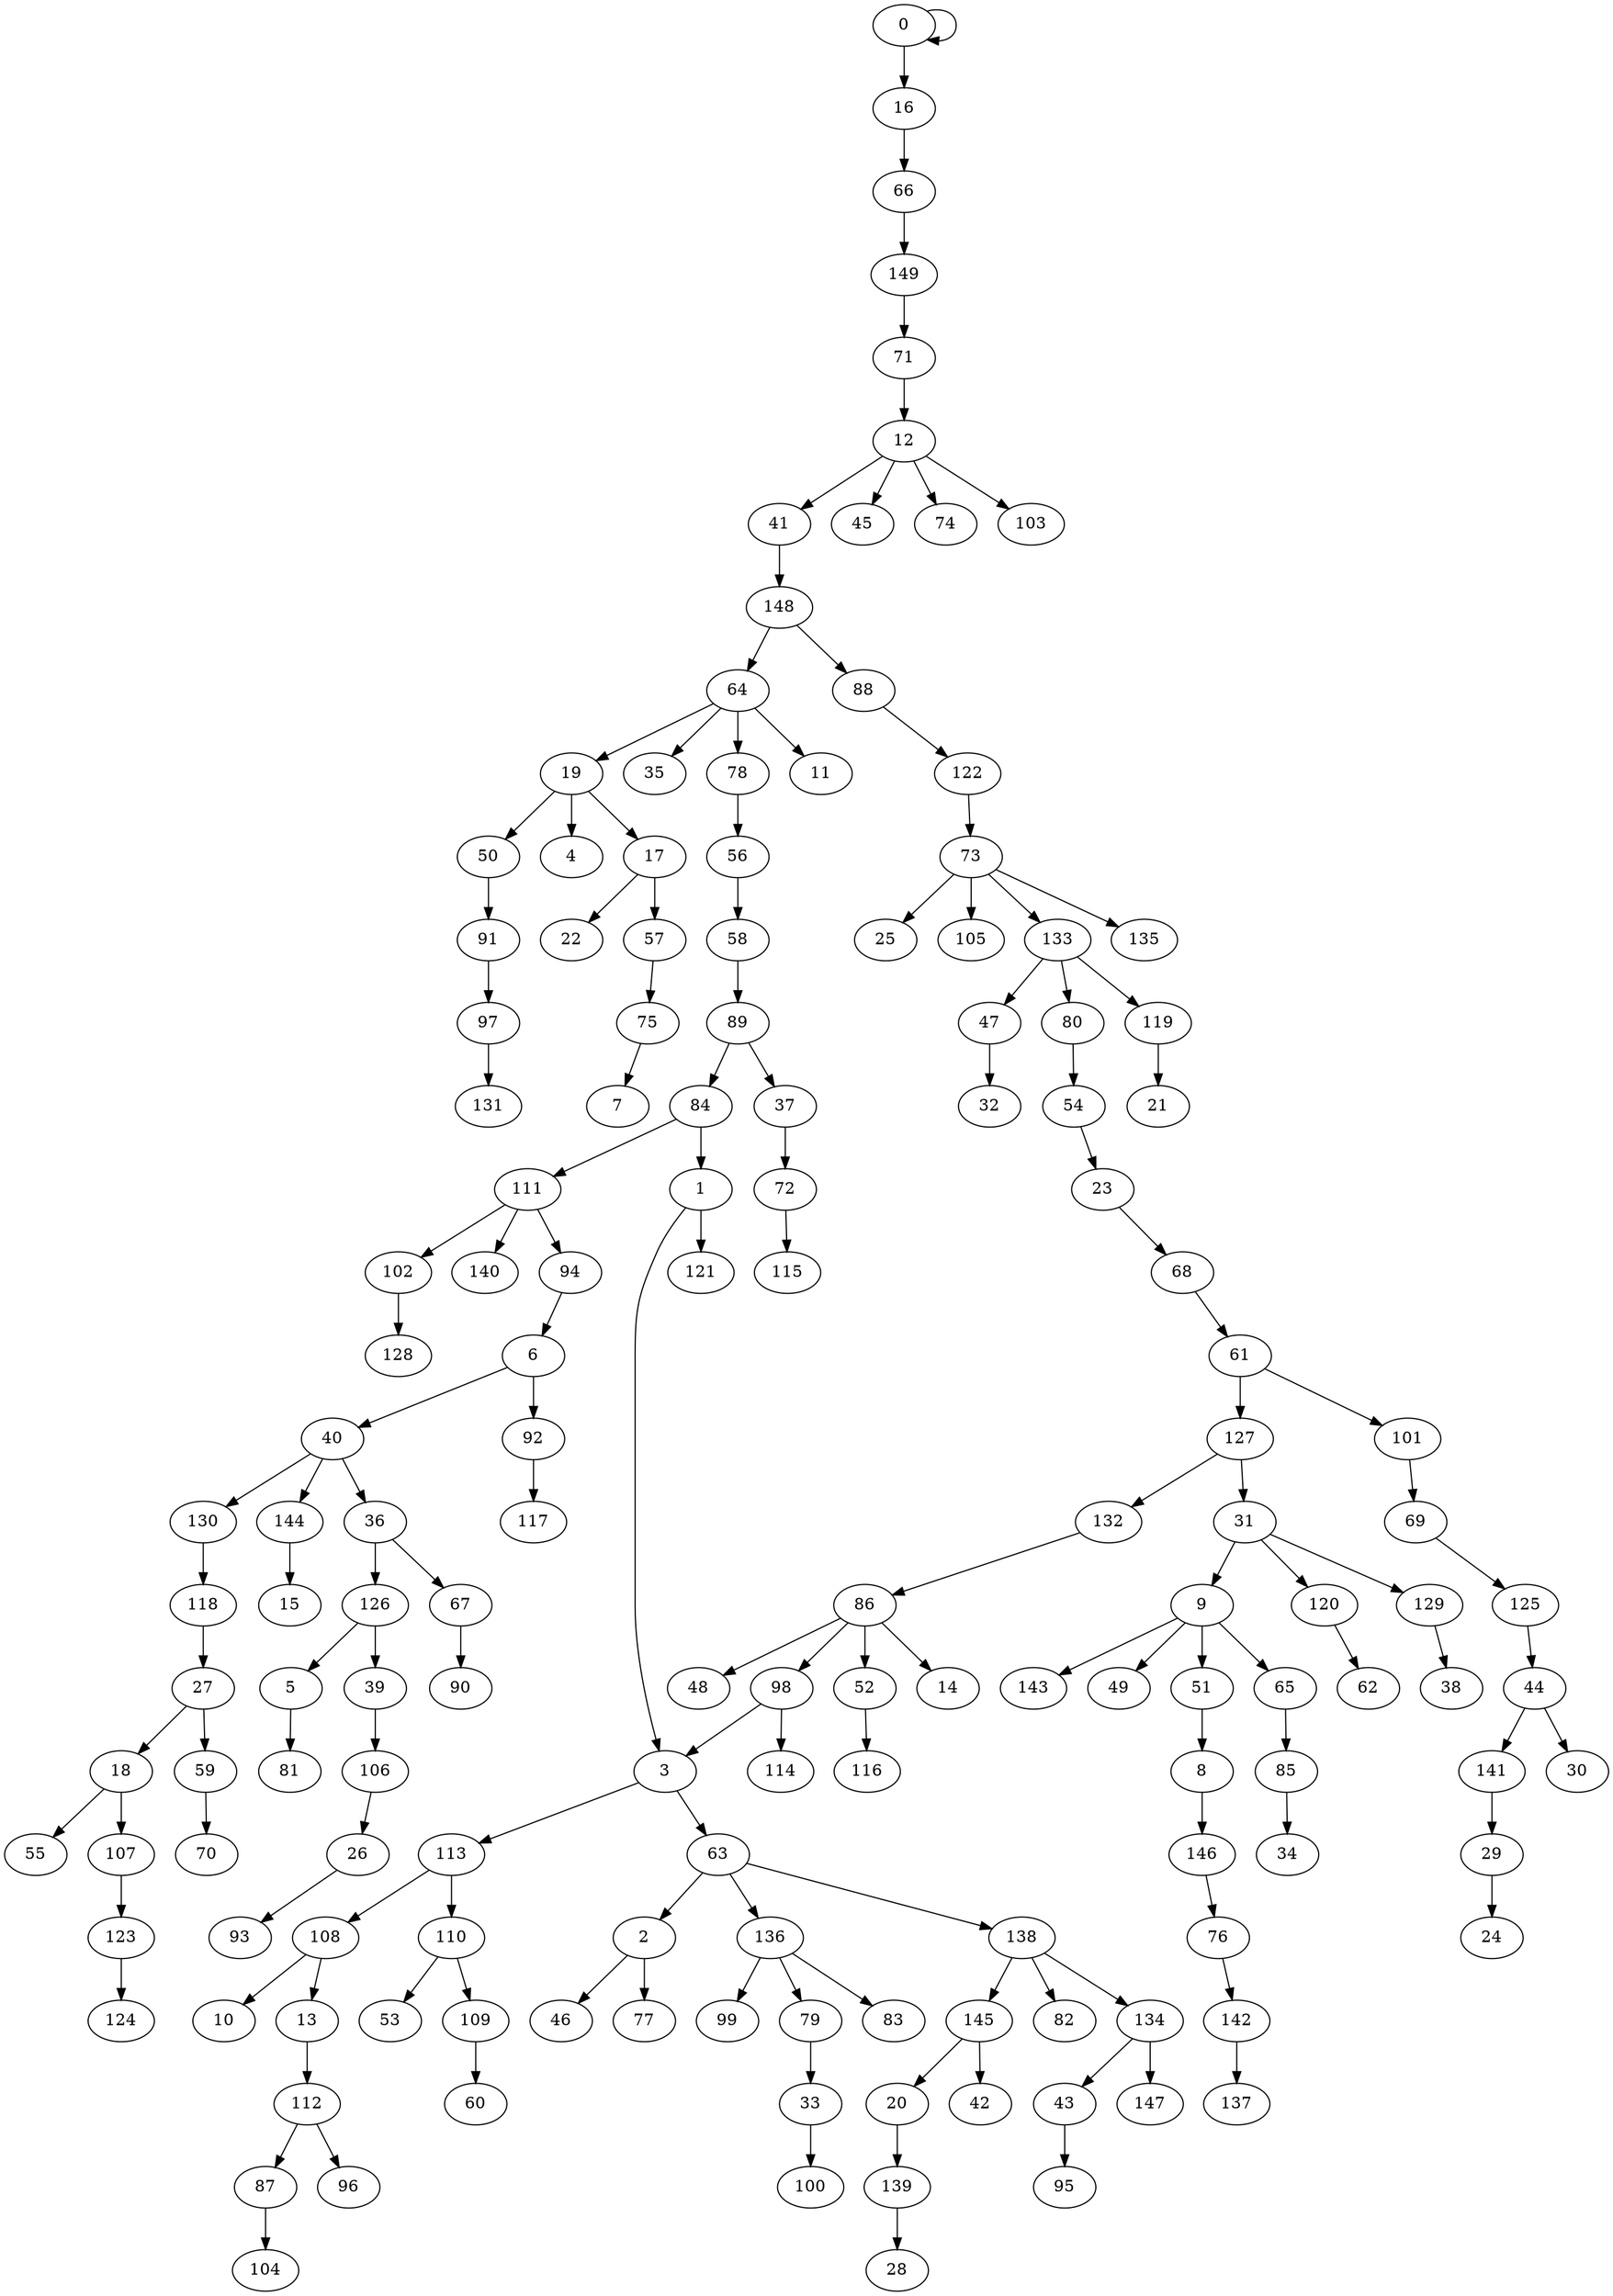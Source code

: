 digraph {
	graph [bb="0,0,1334,1980"];
	node [label="\N"];
	0	[height=0.5,
		pos="753,1962",
		width=0.75];
	0 -> 0	[pos="e,772.9,1949.6 772.9,1974.4 785.69,1977.7 798,1973.5 798,1962 798,1953.6 791.5,1949.1 783.04,1948.6"];
	16	[height=0.5,
		pos="753,1890",
		width=0.75];
	0 -> 16	[pos="e,753,1908.1 753,1943.7 753,1936 753,1926.7 753,1918.1"];
	1	[height=0.5,
		pos="551,954",
		width=0.75];
	3	[height=0.5,
		pos="524,450",
		width=0.75];
	1 -> 3	[pos="e,518.47,467.84 538.25,937.7 530.44,927.59 520.85,913.71 515,900 499.12,862.8 496,851.45 496,811 496,811 496,811 496,593 496,552.23 \
507.25,506.09 515.49,477.77"];
	121	[height=0.5,
		pos="551,882",
		width=0.75];
	1 -> 121	[pos="e,551,900.1 551,935.7 551,927.98 551,918.71 551,910.11"];
	2	[height=0.5,
		pos="605,306",
		width=0.75];
	46	[height=0.5,
		pos="533,234",
		width=0.75];
	2 -> 46	[pos="e,547.8,249.38 590.43,290.83 580.25,280.94 566.48,267.55 554.97,256.36"];
	77	[height=0.5,
		pos="605,234",
		width=0.75];
	2 -> 77	[pos="e,605,252.1 605,287.7 605,279.98 605,270.71 605,262.11"];
	63	[height=0.5,
		pos="641,378",
		width=0.75];
	3 -> 63	[pos="e,621.35,390.75 543.58,437.28 562.48,425.98 591.29,408.74 612.69,395.94"];
	113	[height=0.5,
		pos="425,378",
		width=0.75];
	3 -> 113	[pos="e,443.04,391.76 505.84,436.16 490.63,425.41 468.71,409.91 451.53,397.76"];
	4	[height=0.5,
		pos="443,1242",
		width=0.75];
	5	[height=0.5,
		pos="243,522",
		width=0.75];
	81	[height=0.5,
		pos="243,450",
		width=0.75];
	5 -> 81	[pos="e,243,468.1 243,503.7 243,495.98 243,486.71 243,478.11"];
	6	[height=0.5,
		pos="405,810",
		width=0.75];
	40	[height=0.5,
		pos="279,738",
		width=0.75];
	6 -> 40	[pos="e,299.19,750.22 384.76,797.75 364,786.22 331.52,768.18 308.02,755.12"];
	92	[height=0.5,
		pos="405,738",
		width=0.75];
	6 -> 92	[pos="e,405,756.1 405,791.7 405,783.98 405,774.71 405,766.11"];
	7	[height=0.5,
		pos="479,1026",
		width=0.75];
	8	[height=0.5,
		pos="983,450",
		width=0.75];
	146	[height=0.5,
		pos="983,378",
		width=0.75];
	8 -> 146	[pos="e,983,396.1 983,431.7 983,423.98 983,414.71 983,406.11"];
	9	[height=0.5,
		pos="983,594",
		width=0.75];
	49	[height=0.5,
		pos="911,522",
		width=0.75];
	9 -> 49	[pos="e,925.8,537.38 968.43,578.83 958.25,568.94 944.48,555.55 932.97,544.36"];
	51	[height=0.5,
		pos="983,522",
		width=0.75];
	9 -> 51	[pos="e,983,540.1 983,575.7 983,567.98 983,558.71 983,550.11"];
	65	[height=0.5,
		pos="1055,522",
		width=0.75];
	9 -> 65	[pos="e,1040.2,537.38 997.57,578.83 1007.7,568.94 1021.5,555.55 1033,544.36"];
	143	[height=0.5,
		pos="839,522",
		width=0.75];
	9 -> 143	[pos="e,860.33,533.37 961.75,582.67 937.4,570.83 897.28,551.33 869.57,537.86"];
	10	[height=0.5,
		pos="245,234",
		width=0.75];
	11	[height=0.5,
		pos="663,1314",
		width=0.75];
	12	[height=0.5,
		pos="753,1602",
		width=0.75];
	41	[height=0.5,
		pos="645,1530",
		width=0.75];
	12 -> 41	[pos="e,663.6,1543.1 734.19,1588.8 717,1577.7 691.38,1561.1 672.01,1548.5"];
	45	[height=0.5,
		pos="717,1530",
		width=0.75];
	12 -> 45	[pos="e,725.3,1547.1 744.65,1584.8 740.29,1576.3 734.85,1565.7 729.96,1556.2"];
	74	[height=0.5,
		pos="789,1530",
		width=0.75];
	12 -> 74	[pos="e,780.7,1547.1 761.35,1584.8 765.71,1576.3 771.15,1565.7 776.04,1556.2"];
	103	[height=0.5,
		pos="861,1530",
		width=0.75];
	12 -> 103	[pos="e,842.4,1543.1 771.81,1588.8 789,1577.7 814.62,1561.1 833.99,1548.5"];
	13	[height=0.5,
		pos="317,234",
		width=0.75];
	112	[height=0.5,
		pos="317,162",
		width=0.75];
	13 -> 112	[pos="e,317,180.1 317,215.7 317,207.98 317,198.71 317,190.11"];
	14	[height=0.5,
		pos="767,522",
		width=0.75];
	15	[height=0.5,
		pos="243,594",
		width=0.75];
	66	[height=0.5,
		pos="753,1818",
		width=0.75];
	16 -> 66	[pos="e,753,1836.1 753,1871.7 753,1864 753,1854.7 753,1846.1"];
	17	[height=0.5,
		pos="515,1242",
		width=0.75];
	22	[height=0.5,
		pos="443,1170",
		width=0.75];
	17 -> 22	[pos="e,457.8,1185.4 500.43,1226.8 490.25,1216.9 476.48,1203.5 464.97,1192.4"];
	57	[height=0.5,
		pos="515,1170",
		width=0.75];
	17 -> 57	[pos="e,515,1188.1 515,1223.7 515,1216 515,1206.7 515,1198.1"];
	18	[height=0.5,
		pos="99,450",
		width=0.75];
	55	[height=0.5,
		pos="27,378",
		width=0.75];
	18 -> 55	[pos="e,41.796,393.38 84.43,434.83 74.25,424.94 60.476,411.55 48.969,400.36"];
	107	[height=0.5,
		pos="99,378",
		width=0.75];
	18 -> 107	[pos="e,99,396.1 99,431.7 99,423.98 99,414.71 99,406.11"];
	19	[height=0.5,
		pos="447,1314",
		width=0.75];
	19 -> 4	[pos="e,443.98,1260.1 446.01,1295.7 445.57,1288 445.04,1278.7 444.55,1270.1"];
	19 -> 17	[pos="e,500.93,1257.5 461.09,1298.5 470.57,1288.7 483.24,1275.7 493.92,1264.7"];
	50	[height=0.5,
		pos="371,1242",
		width=0.75];
	19 -> 50	[pos="e,386.36,1257.1 431.62,1298.8 420.8,1288.9 406.14,1275.4 393.95,1264.1"];
	20	[height=0.5,
		pos="821,162",
		width=0.75];
	139	[height=0.5,
		pos="821,90",
		width=0.75];
	20 -> 139	[pos="e,821,108.1 821,143.7 821,135.98 821,126.71 821,118.11"];
	21	[height=0.5,
		pos="895,1026",
		width=0.75];
	23	[height=0.5,
		pos="859,954",
		width=0.75];
	68	[height=0.5,
		pos="931,882",
		width=0.75];
	23 -> 68	[pos="e,916.2,897.38 873.57,938.83 883.75,928.94 897.52,915.55 909.03,904.36"];
	24	[height=0.5,
		pos="1235,306",
		width=0.75];
	25	[height=0.5,
		pos="665,1170",
		width=0.75];
	26	[height=0.5,
		pos="280,378",
		width=0.75];
	93	[height=0.5,
		pos="262,306",
		width=0.75];
	26 -> 93	[pos="e,266.32,323.79 275.64,360.05 273.61,352.14 271.14,342.54 268.86,333.69"];
	27	[height=0.5,
		pos="171,522",
		width=0.75];
	27 -> 18	[pos="e,113.8,465.38 156.43,506.83 146.25,496.94 132.48,483.55 120.97,472.36"];
	59	[height=0.5,
		pos="171,450",
		width=0.75];
	27 -> 59	[pos="e,171,468.1 171,503.7 171,495.98 171,486.71 171,478.11"];
	28	[height=0.5,
		pos="821,18",
		width=0.75];
	29	[height=0.5,
		pos="1235,378",
		width=0.75];
	29 -> 24	[pos="e,1235,324.1 1235,359.7 1235,351.98 1235,342.71 1235,334.11"];
	30	[height=0.5,
		pos="1307,450",
		width=0.75];
	31	[height=0.5,
		pos="1019,666",
		width=0.75];
	31 -> 9	[pos="e,991.3,611.15 1010.7,648.76 1006.3,640.28 1000.9,629.71 995.96,620.2"];
	120	[height=0.5,
		pos="1091,594",
		width=0.75];
	31 -> 120	[pos="e,1076.2,609.38 1033.6,650.83 1043.7,640.94 1057.5,627.55 1069,616.36"];
	129	[height=0.5,
		pos="1181,594",
		width=0.75];
	31 -> 129	[pos="e,1158.8,604.58 1041.2,655.41 1069.2,643.3 1117.7,622.37 1149.5,608.61"];
	32	[height=0.5,
		pos="751,1026",
		width=0.75];
	33	[height=0.5,
		pos="749,162",
		width=0.75];
	100	[height=0.5,
		pos="749,90",
		width=0.75];
	33 -> 100	[pos="e,749,108.1 749,143.7 749,135.98 749,126.71 749,118.11"];
	34	[height=0.5,
		pos="1055,378",
		width=0.75];
	35	[height=0.5,
		pos="519,1314",
		width=0.75];
	36	[height=0.5,
		pos="315,666",
		width=0.75];
	67	[height=0.5,
		pos="387,594",
		width=0.75];
	36 -> 67	[pos="e,372.2,609.38 329.57,650.83 339.75,640.94 353.52,627.55 365.03,616.36"];
	126	[height=0.5,
		pos="315,594",
		width=0.75];
	36 -> 126	[pos="e,315,612.1 315,647.7 315,639.98 315,630.71 315,622.11"];
	37	[height=0.5,
		pos="623,1026",
		width=0.75];
	72	[height=0.5,
		pos="623,954",
		width=0.75];
	37 -> 72	[pos="e,623,972.1 623,1007.7 623,999.98 623,990.71 623,982.11"];
	38	[height=0.5,
		pos="1199,522",
		width=0.75];
	39	[height=0.5,
		pos="315,522",
		width=0.75];
	106	[height=0.5,
		pos="315,450",
		width=0.75];
	39 -> 106	[pos="e,315,468.1 315,503.7 315,495.98 315,486.71 315,478.11"];
	40 -> 36	[pos="e,306.7,683.15 287.35,720.76 291.71,712.28 297.15,701.71 302.04,692.2"];
	130	[height=0.5,
		pos="171,666",
		width=0.75];
	40 -> 130	[pos="e,189.6,679.05 260.19,724.81 243,713.67 217.38,697.06 198.01,684.5"];
	144	[height=0.5,
		pos="243,666",
		width=0.75];
	40 -> 144	[pos="e,251.3,683.15 270.65,720.76 266.29,712.28 260.85,701.71 255.96,692.2"];
	148	[height=0.5,
		pos="645,1458",
		width=0.75];
	41 -> 148	[pos="e,645,1476.1 645,1511.7 645,1504 645,1494.7 645,1486.1"];
	42	[height=0.5,
		pos="893,162",
		width=0.75];
	43	[height=0.5,
		pos="965,162",
		width=0.75];
	95	[height=0.5,
		pos="965,90",
		width=0.75];
	43 -> 95	[pos="e,965,108.1 965,143.7 965,135.98 965,126.71 965,118.11"];
	44	[height=0.5,
		pos="1271,522",
		width=0.75];
	44 -> 30	[pos="e,1298.7,467.15 1279.3,504.76 1283.7,496.28 1289.1,485.71 1294,476.2"];
	141	[height=0.5,
		pos="1235,450",
		width=0.75];
	44 -> 141	[pos="e,1243.3,467.15 1262.7,504.76 1258.3,496.28 1252.9,485.71 1248,476.2"];
	47	[height=0.5,
		pos="751,1098",
		width=0.75];
	47 -> 32	[pos="e,751,1044.1 751,1079.7 751,1072 751,1062.7 751,1054.1"];
	48	[height=0.5,
		pos="551,522",
		width=0.75];
	91	[height=0.5,
		pos="371,1170",
		width=0.75];
	50 -> 91	[pos="e,371,1188.1 371,1223.7 371,1216 371,1206.7 371,1198.1"];
	51 -> 8	[pos="e,983,468.1 983,503.7 983,495.98 983,486.71 983,478.11"];
	52	[height=0.5,
		pos="695,522",
		width=0.75];
	116	[height=0.5,
		pos="695,450",
		width=0.75];
	52 -> 116	[pos="e,695,468.1 695,503.7 695,495.98 695,486.71 695,478.11"];
	53	[height=0.5,
		pos="389,234",
		width=0.75];
	54	[height=0.5,
		pos="823,1026",
		width=0.75];
	54 -> 23	[pos="e,850.7,971.15 831.35,1008.8 835.71,1000.3 841.15,989.71 846.04,980.2"];
	56	[height=0.5,
		pos="591,1242",
		width=0.75];
	58	[height=0.5,
		pos="591,1170",
		width=0.75];
	56 -> 58	[pos="e,591,1188.1 591,1223.7 591,1216 591,1206.7 591,1198.1"];
	75	[height=0.5,
		pos="508,1098",
		width=0.75];
	57 -> 75	[pos="e,509.71,1116.1 513.27,1151.7 512.5,1144 511.57,1134.7 510.71,1126.1"];
	89	[height=0.5,
		pos="591,1098",
		width=0.75];
	58 -> 89	[pos="e,591,1116.1 591,1151.7 591,1144 591,1134.7 591,1126.1"];
	70	[height=0.5,
		pos="171,378",
		width=0.75];
	59 -> 70	[pos="e,171,396.1 171,431.7 171,423.98 171,414.71 171,406.11"];
	60	[height=0.5,
		pos="461,162",
		width=0.75];
	61	[height=0.5,
		pos="988,810",
		width=0.75];
	101	[height=0.5,
		pos="1174,738",
		width=0.75];
	61 -> 101	[pos="e,1151.1,747.61 1011.2,800.28 1044.1,787.9 1104.4,765.18 1141.7,751.15"];
	127	[height=0.5,
		pos="988,738",
		width=0.75];
	61 -> 127	[pos="e,988,756.1 988,791.7 988,783.98 988,774.71 988,766.11"];
	62	[height=0.5,
		pos="1127,522",
		width=0.75];
	63 -> 2	[pos="e,613.3,323.15 632.65,360.76 628.29,352.28 622.85,341.71 617.96,332.2"];
	136	[height=0.5,
		pos="713,306",
		width=0.75];
	63 -> 136	[pos="e,698.2,321.38 655.57,362.83 665.75,352.94 679.52,339.55 691.03,328.36"];
	138	[height=0.5,
		pos="929,306",
		width=0.75];
	63 -> 138	[pos="e,903.8,313.13 666.05,370.91 717.44,358.42 834.86,329.88 893.83,315.55"];
	64	[height=0.5,
		pos="591,1386",
		width=0.75];
	64 -> 11	[pos="e,648.2,1329.4 605.57,1370.8 615.75,1360.9 629.52,1347.5 641.03,1336.4"];
	64 -> 19	[pos="e,468.33,1325.4 569.75,1374.7 545.4,1362.8 505.28,1343.3 477.57,1329.9"];
	64 -> 35	[pos="e,533.8,1329.4 576.43,1370.8 566.25,1360.9 552.48,1347.5 540.97,1336.4"];
	78	[height=0.5,
		pos="591,1314",
		width=0.75];
	64 -> 78	[pos="e,591,1332.1 591,1367.7 591,1360 591,1350.7 591,1342.1"];
	85	[height=0.5,
		pos="1055,450",
		width=0.75];
	65 -> 85	[pos="e,1055,468.1 1055,503.7 1055,495.98 1055,486.71 1055,478.11"];
	149	[height=0.5,
		pos="753,1746",
		width=0.75];
	66 -> 149	[pos="e,753,1764.1 753,1799.7 753,1792 753,1782.7 753,1774.1"];
	90	[height=0.5,
		pos="387,522",
		width=0.75];
	67 -> 90	[pos="e,387,540.1 387,575.7 387,567.98 387,558.71 387,550.11"];
	68 -> 61	[pos="e,975.66,826.16 943.37,865.81 950.91,856.55 960.7,844.52 969.19,834.09"];
	69	[height=0.5,
		pos="1176,666",
		width=0.75];
	125	[height=0.5,
		pos="1262,594",
		width=0.75];
	69 -> 125	[pos="e,1245.5,608.46 1192.6,651.5 1205.3,641.14 1223.1,626.67 1237.5,614.97"];
	71	[height=0.5,
		pos="753,1674",
		width=0.75];
	71 -> 12	[pos="e,753,1620.1 753,1655.7 753,1648 753,1638.7 753,1630.1"];
	115	[height=0.5,
		pos="623,882",
		width=0.75];
	72 -> 115	[pos="e,623,900.1 623,935.7 623,927.98 623,918.71 623,910.11"];
	73	[height=0.5,
		pos="737,1242",
		width=0.75];
	73 -> 25	[pos="e,679.8,1185.4 722.43,1226.8 712.25,1216.9 698.48,1203.5 686.97,1192.4"];
	105	[height=0.5,
		pos="737,1170",
		width=0.75];
	73 -> 105	[pos="e,737,1188.1 737,1223.7 737,1216 737,1206.7 737,1198.1"];
	133	[height=0.5,
		pos="809,1170",
		width=0.75];
	73 -> 133	[pos="e,794.2,1185.4 751.57,1226.8 761.75,1216.9 775.52,1203.5 787.03,1192.4"];
	135	[height=0.5,
		pos="881,1170",
		width=0.75];
	73 -> 135	[pos="e,859.67,1181.4 758.25,1230.7 782.6,1218.8 822.72,1199.3 850.43,1185.9"];
	75 -> 7	[pos="e,485.82,1043.5 501.13,1080.4 497.73,1072.2 493.56,1062.1 489.75,1053"];
	76	[height=0.5,
		pos="1019,306",
		width=0.75];
	142	[height=0.5,
		pos="1109,234",
		width=0.75];
	76 -> 142	[pos="e,1092.1,248.11 1035.9,291.83 1049.5,281.27 1068.8,266.3 1084.1,254.37"];
	78 -> 56	[pos="e,591,1260.1 591,1295.7 591,1288 591,1278.7 591,1270.1"];
	79	[height=0.5,
		pos="749,234",
		width=0.75];
	79 -> 33	[pos="e,749,180.1 749,215.7 749,207.98 749,198.71 749,190.11"];
	80	[height=0.5,
		pos="823,1098",
		width=0.75];
	80 -> 54	[pos="e,823,1044.1 823,1079.7 823,1072 823,1062.7 823,1054.1"];
	82	[height=0.5,
		pos="965,234",
		width=0.75];
	83	[height=0.5,
		pos="821,234",
		width=0.75];
	84	[height=0.5,
		pos="551,1026",
		width=0.75];
	84 -> 1	[pos="e,551,972.1 551,1007.7 551,999.98 551,990.71 551,982.11"];
	111	[height=0.5,
		pos="405,954",
		width=0.75];
	84 -> 111	[pos="e,426.26,965.19 529.77,1014.8 504.9,1002.9 463.52,983.06 435.28,969.52"];
	85 -> 34	[pos="e,1055,396.1 1055,431.7 1055,423.98 1055,414.71 1055,406.11"];
	86	[height=0.5,
		pos="695,594",
		width=0.75];
	86 -> 14	[pos="e,752.2,537.38 709.57,578.83 719.75,568.94 733.52,555.55 745.03,544.36"];
	86 -> 48	[pos="e,572.33,533.37 673.75,582.67 649.4,570.83 609.28,551.33 581.57,537.86"];
	86 -> 52	[pos="e,695,540.1 695,575.7 695,567.98 695,558.71 695,550.11"];
	98	[height=0.5,
		pos="623,522",
		width=0.75];
	86 -> 98	[pos="e,637.8,537.38 680.43,578.83 670.25,568.94 656.48,555.55 644.97,544.36"];
	87	[height=0.5,
		pos="281,90",
		width=0.75];
	104	[height=0.5,
		pos="281,18",
		width=0.75];
	87 -> 104	[pos="e,281,36.104 281,71.697 281,63.983 281,54.712 281,46.112"];
	88	[height=0.5,
		pos="699,1386",
		width=0.75];
	122	[height=0.5,
		pos="736,1314",
		width=0.75];
	88 -> 122	[pos="e,727.46,1331.1 707.58,1368.8 712.06,1360.3 717.65,1349.7 722.68,1340.2"];
	89 -> 37	[pos="e,615.47,1043.5 598.58,1080.4 602.37,1072.1 607.03,1061.9 611.27,1052.7"];
	89 -> 84	[pos="e,560.23,1043.1 581.72,1080.8 576.83,1072.2 570.71,1061.5 565.23,1051.9"];
	97	[height=0.5,
		pos="371,1098",
		width=0.75];
	91 -> 97	[pos="e,371,1116.1 371,1151.7 371,1144 371,1134.7 371,1126.1"];
	117	[height=0.5,
		pos="405,666",
		width=0.75];
	92 -> 117	[pos="e,405,684.1 405,719.7 405,711.98 405,702.71 405,694.11"];
	94	[height=0.5,
		pos="441,882",
		width=0.75];
	94 -> 6	[pos="e,413.3,827.15 432.65,864.76 428.29,856.28 422.85,845.71 417.96,836.2"];
	96	[height=0.5,
		pos="353,90",
		width=0.75];
	131	[height=0.5,
		pos="371,1026",
		width=0.75];
	97 -> 131	[pos="e,371,1044.1 371,1079.7 371,1072 371,1062.7 371,1054.1"];
	98 -> 3	[pos="e,542.04,463.76 604.84,508.16 589.63,497.41 567.71,481.91 550.53,469.76"];
	114	[height=0.5,
		pos="623,450",
		width=0.75];
	98 -> 114	[pos="e,623,468.1 623,503.7 623,495.98 623,486.71 623,478.11"];
	99	[height=0.5,
		pos="677,234",
		width=0.75];
	101 -> 69	[pos="e,1175.5,684.1 1174.5,719.7 1174.7,711.98 1175,702.71 1175.2,694.11"];
	102	[height=0.5,
		pos="297,882",
		width=0.75];
	128	[height=0.5,
		pos="297,810",
		width=0.75];
	102 -> 128	[pos="e,297,828.1 297,863.7 297,855.98 297,846.71 297,838.11"];
	106 -> 26	[pos="e,288.32,395.63 306.88,432.76 302.7,424.4 297.51,414.02 292.8,404.61"];
	123	[height=0.5,
		pos="99,306",
		width=0.75];
	107 -> 123	[pos="e,99,324.1 99,359.7 99,351.98 99,342.71 99,334.11"];
	108	[height=0.5,
		pos="334,306",
		width=0.75];
	108 -> 10	[pos="e,261.97,248.35 317.26,291.83 303.92,281.34 285.04,266.49 269.92,254.6"];
	108 -> 13	[pos="e,321.2,252.28 329.88,288.05 327.99,280.26 325.7,270.82 323.58,262.08"];
	109	[height=0.5,
		pos="461,234",
		width=0.75];
	109 -> 60	[pos="e,461,180.1 461,215.7 461,207.98 461,198.71 461,190.11"];
	110	[height=0.5,
		pos="425,306",
		width=0.75];
	110 -> 53	[pos="e,397.3,251.15 416.65,288.76 412.29,280.28 406.85,269.71 401.96,260.2"];
	110 -> 109	[pos="e,452.7,251.15 433.35,288.76 437.71,280.28 443.15,269.71 448.04,260.2"];
	111 -> 94	[pos="e,432.7,899.15 413.35,936.76 417.71,928.28 423.15,917.71 428.04,908.2"];
	111 -> 102	[pos="e,315.6,895.05 386.19,940.81 369,929.67 343.38,913.06 324.01,900.5"];
	140	[height=0.5,
		pos="369,882",
		width=0.75];
	111 -> 140	[pos="e,377.3,899.15 396.65,936.76 392.29,928.28 386.85,917.71 381.96,908.2"];
	112 -> 87	[pos="e,289.3,107.15 308.65,144.76 304.29,136.28 298.85,125.71 293.96,116.2"];
	112 -> 96	[pos="e,344.7,107.15 325.35,144.76 329.71,136.28 335.15,125.71 340.04,116.2"];
	113 -> 108	[pos="e,351.04,320.11 407.88,363.83 394.16,353.27 374.69,338.3 359.18,326.37"];
	113 -> 110	[pos="e,425,324.1 425,359.7 425,351.98 425,342.71 425,334.11"];
	118	[height=0.5,
		pos="171,594",
		width=0.75];
	118 -> 27	[pos="e,171,540.1 171,575.7 171,567.98 171,558.71 171,550.11"];
	119	[height=0.5,
		pos="895,1098",
		width=0.75];
	119 -> 21	[pos="e,895,1044.1 895,1079.7 895,1072 895,1062.7 895,1054.1"];
	120 -> 62	[pos="e,1118.7,539.15 1099.3,576.76 1103.7,568.28 1109.1,557.71 1114,548.2"];
	122 -> 73	[pos="e,736.76,1260.1 736.25,1295.7 736.36,1288 736.49,1278.7 736.61,1270.1"];
	124	[height=0.5,
		pos="99,234",
		width=0.75];
	123 -> 124	[pos="e,99,252.1 99,287.7 99,279.98 99,270.71 99,262.11"];
	125 -> 44	[pos="e,1268.8,540.28 1264.2,576.05 1265.2,568.35 1266.4,559.03 1267.5,550.36"];
	126 -> 5	[pos="e,257.8,537.38 300.43,578.83 290.25,568.94 276.48,555.55 264.97,544.36"];
	126 -> 39	[pos="e,315,540.1 315,575.7 315,567.98 315,558.71 315,550.11"];
	127 -> 31	[pos="e,1011.7,683.47 995.35,720.41 999.01,712.13 1003.5,701.92 1007.6,692.66"];
	132	[height=0.5,
		pos="898,666",
		width=0.75];
	127 -> 132	[pos="e,914.85,680.11 971.07,723.83 957.5,713.27 938.24,698.3 922.91,686.37"];
	129 -> 38	[pos="e,1194.7,539.79 1185.4,576.05 1187.4,568.14 1189.9,558.54 1192.1,549.69"];
	130 -> 118	[pos="e,171,612.1 171,647.7 171,639.98 171,630.71 171,622.11"];
	132 -> 86	[pos="e,718.53,603.11 874.32,656.83 838.18,644.37 769.16,620.57 728.09,606.41"];
	133 -> 47	[pos="e,763.56,1114.2 796.41,1153.8 788.74,1144.5 778.77,1132.5 770.14,1122.1"];
	133 -> 80	[pos="e,819.54,1116.3 812.39,1152.1 813.93,1144.3 815.79,1135 817.53,1126.4"];
	133 -> 119	[pos="e,878.47,1112.5 825.58,1155.5 838.31,1145.1 856.09,1130.7 870.46,1119"];
	134	[height=0.5,
		pos="1037,234",
		width=0.75];
	134 -> 43	[pos="e,979.8,177.38 1022.4,218.83 1012.3,208.94 998.48,195.55 986.97,184.36"];
	147	[height=0.5,
		pos="1037,162",
		width=0.75];
	134 -> 147	[pos="e,1037,180.1 1037,215.7 1037,207.98 1037,198.71 1037,190.11"];
	136 -> 79	[pos="e,740.7,251.15 721.35,288.76 725.71,280.28 731.15,269.71 736.04,260.2"];
	136 -> 83	[pos="e,802.4,247.05 731.81,292.81 749,281.67 774.62,265.06 793.99,252.5"];
	136 -> 99	[pos="e,685.3,251.15 704.65,288.76 700.29,280.28 694.85,269.71 689.96,260.2"];
	137	[height=0.5,
		pos="1109,162",
		width=0.75];
	138 -> 82	[pos="e,956.7,251.15 937.35,288.76 941.71,280.28 947.15,269.71 952.04,260.2"];
	138 -> 134	[pos="e,1018.4,247.05 947.81,292.81 965,281.67 990.62,265.06 1010,252.5"];
	145	[height=0.5,
		pos="893,234",
		width=0.75];
	138 -> 145	[pos="e,901.3,251.15 920.65,288.76 916.29,280.28 910.85,269.71 905.96,260.2"];
	139 -> 28	[pos="e,821,36.104 821,71.697 821,63.983 821,54.712 821,46.112"];
	141 -> 29	[pos="e,1235,396.1 1235,431.7 1235,423.98 1235,414.71 1235,406.11"];
	142 -> 137	[pos="e,1109,180.1 1109,215.7 1109,207.98 1109,198.71 1109,190.11"];
	144 -> 15	[pos="e,243,612.1 243,647.7 243,639.98 243,630.71 243,622.11"];
	145 -> 20	[pos="e,835.8,177.38 878.43,218.83 868.25,208.94 854.48,195.55 842.97,184.36"];
	145 -> 42	[pos="e,893,180.1 893,215.7 893,207.98 893,198.71 893,190.11"];
	146 -> 76	[pos="e,1010.7,323.15 991.35,360.76 995.71,352.28 1001.1,341.71 1006,332.2"];
	148 -> 64	[pos="e,602.95,1402.5 633.02,1441.5 626.02,1432.4 617.06,1420.8 609.21,1410.6"];
	148 -> 88	[pos="e,687.05,1402.5 656.98,1441.5 663.98,1432.4 672.94,1420.8 680.79,1410.6"];
	149 -> 71	[pos="e,753,1692.1 753,1727.7 753,1720 753,1710.7 753,1702.1"];
}
